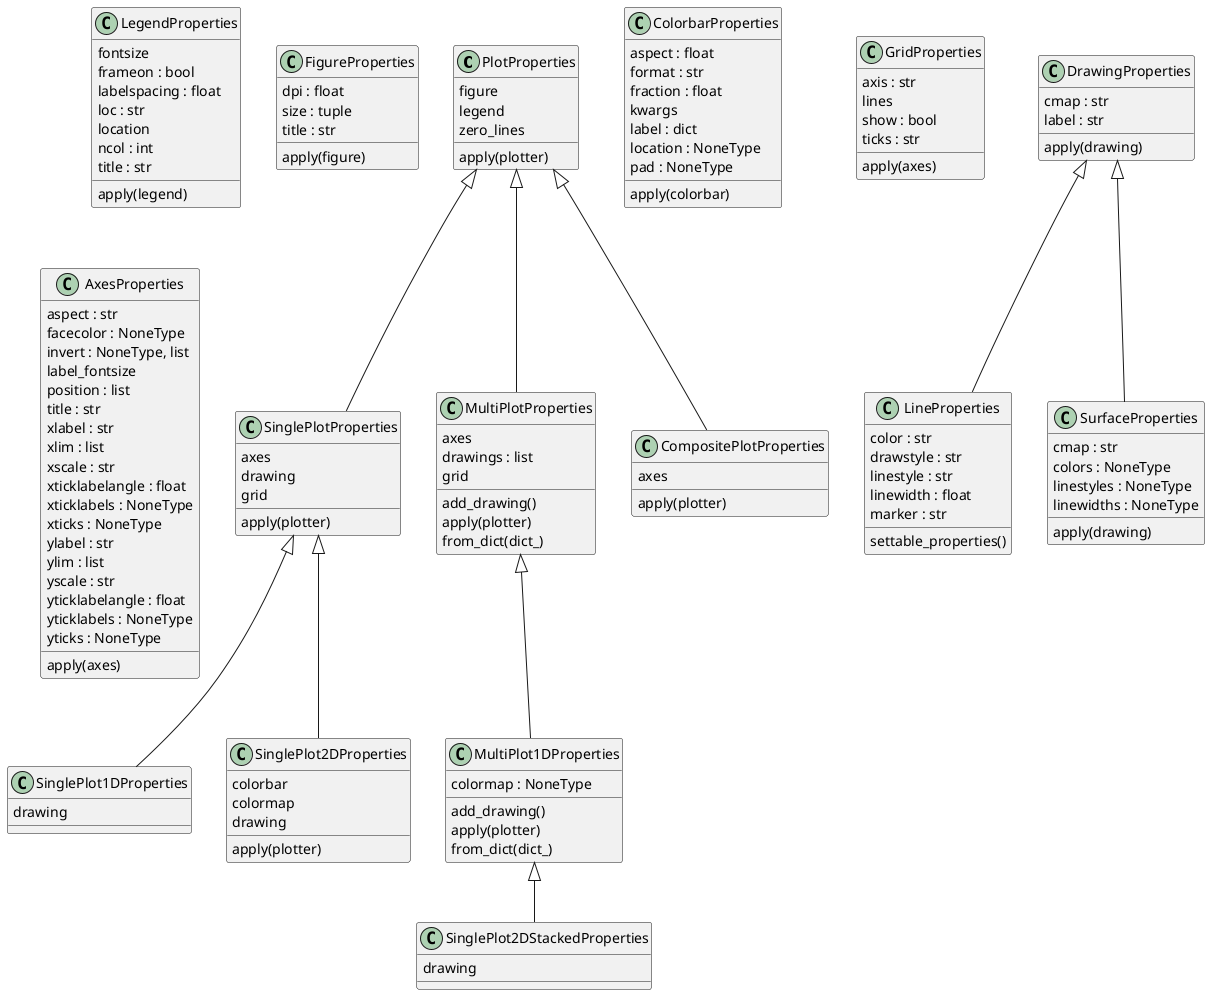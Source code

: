 @startuml

class PlotProperties {
  figure
  legend
  zero_lines
  apply(plotter)
}

class SinglePlotProperties extends PlotProperties {
  axes
  drawing
  grid
  apply(plotter)
}

class MultiPlotProperties extends PlotProperties {
  axes
  drawings : list
  grid
  add_drawing()
  apply(plotter)
  from_dict(dict_)
}

class CompositePlotProperties extends PlotProperties {
  axes
  apply(plotter)
}

class SinglePlot1DProperties extends SinglePlotProperties {
  drawing
}

class SinglePlot2DProperties extends SinglePlotProperties{
  colorbar
  colormap
  drawing
  apply(plotter)
}

class SinglePlot2DStackedProperties extends MultiPlot1DProperties {
  drawing
}

class MultiPlot1DProperties extends MultiPlotProperties{
  colormap : NoneType
  add_drawing()
  apply(plotter)
  from_dict(dict_)
}

class AxesProperties {
  aspect : str
  facecolor : NoneType
  invert : NoneType, list
  label_fontsize
  position : list
  title : str
  xlabel : str
  xlim : list
  xscale : str
  xticklabelangle : float
  xticklabels : NoneType
  xticks : NoneType
  ylabel : str
  ylim : list
  yscale : str
  yticklabelangle : float
  yticklabels : NoneType
  yticks : NoneType
  apply(axes)
}
class ColorbarProperties {
  aspect : float
  format : str
  fraction : float
  kwargs
  label : dict
  location : NoneType
  pad : NoneType
  apply(colorbar)
}
class FigureProperties {
  dpi : float
  size : tuple
  title : str
  apply(figure)
}
class GridProperties {
  axis : str
  lines
  show : bool
  ticks : str
  apply(axes)
}
class LegendProperties {
  fontsize
  frameon : bool
  labelspacing : float
  loc : str
  location
  ncol : int
  title : str
  apply(legend)
}

class DrawingProperties {
  cmap : str
  label : str
  apply(drawing)
}
class LineProperties extends DrawingProperties {
  color : str
  drawstyle : str
  linestyle : str
  linewidth : float
  marker : str
  settable_properties()
}
class SurfaceProperties extends DrawingProperties {
  cmap : str
  colors : NoneType
  linestyles : NoneType
  linewidths : NoneType
  apply(drawing)
}

LegendProperties -[hidden]> FigureProperties
AxesProperties -[hidden]> SinglePlotProperties
SinglePlotProperties -[hidden]> MultiPlotProperties
MultiPlotProperties -[hidden]> CompositePlotProperties

@enduml
